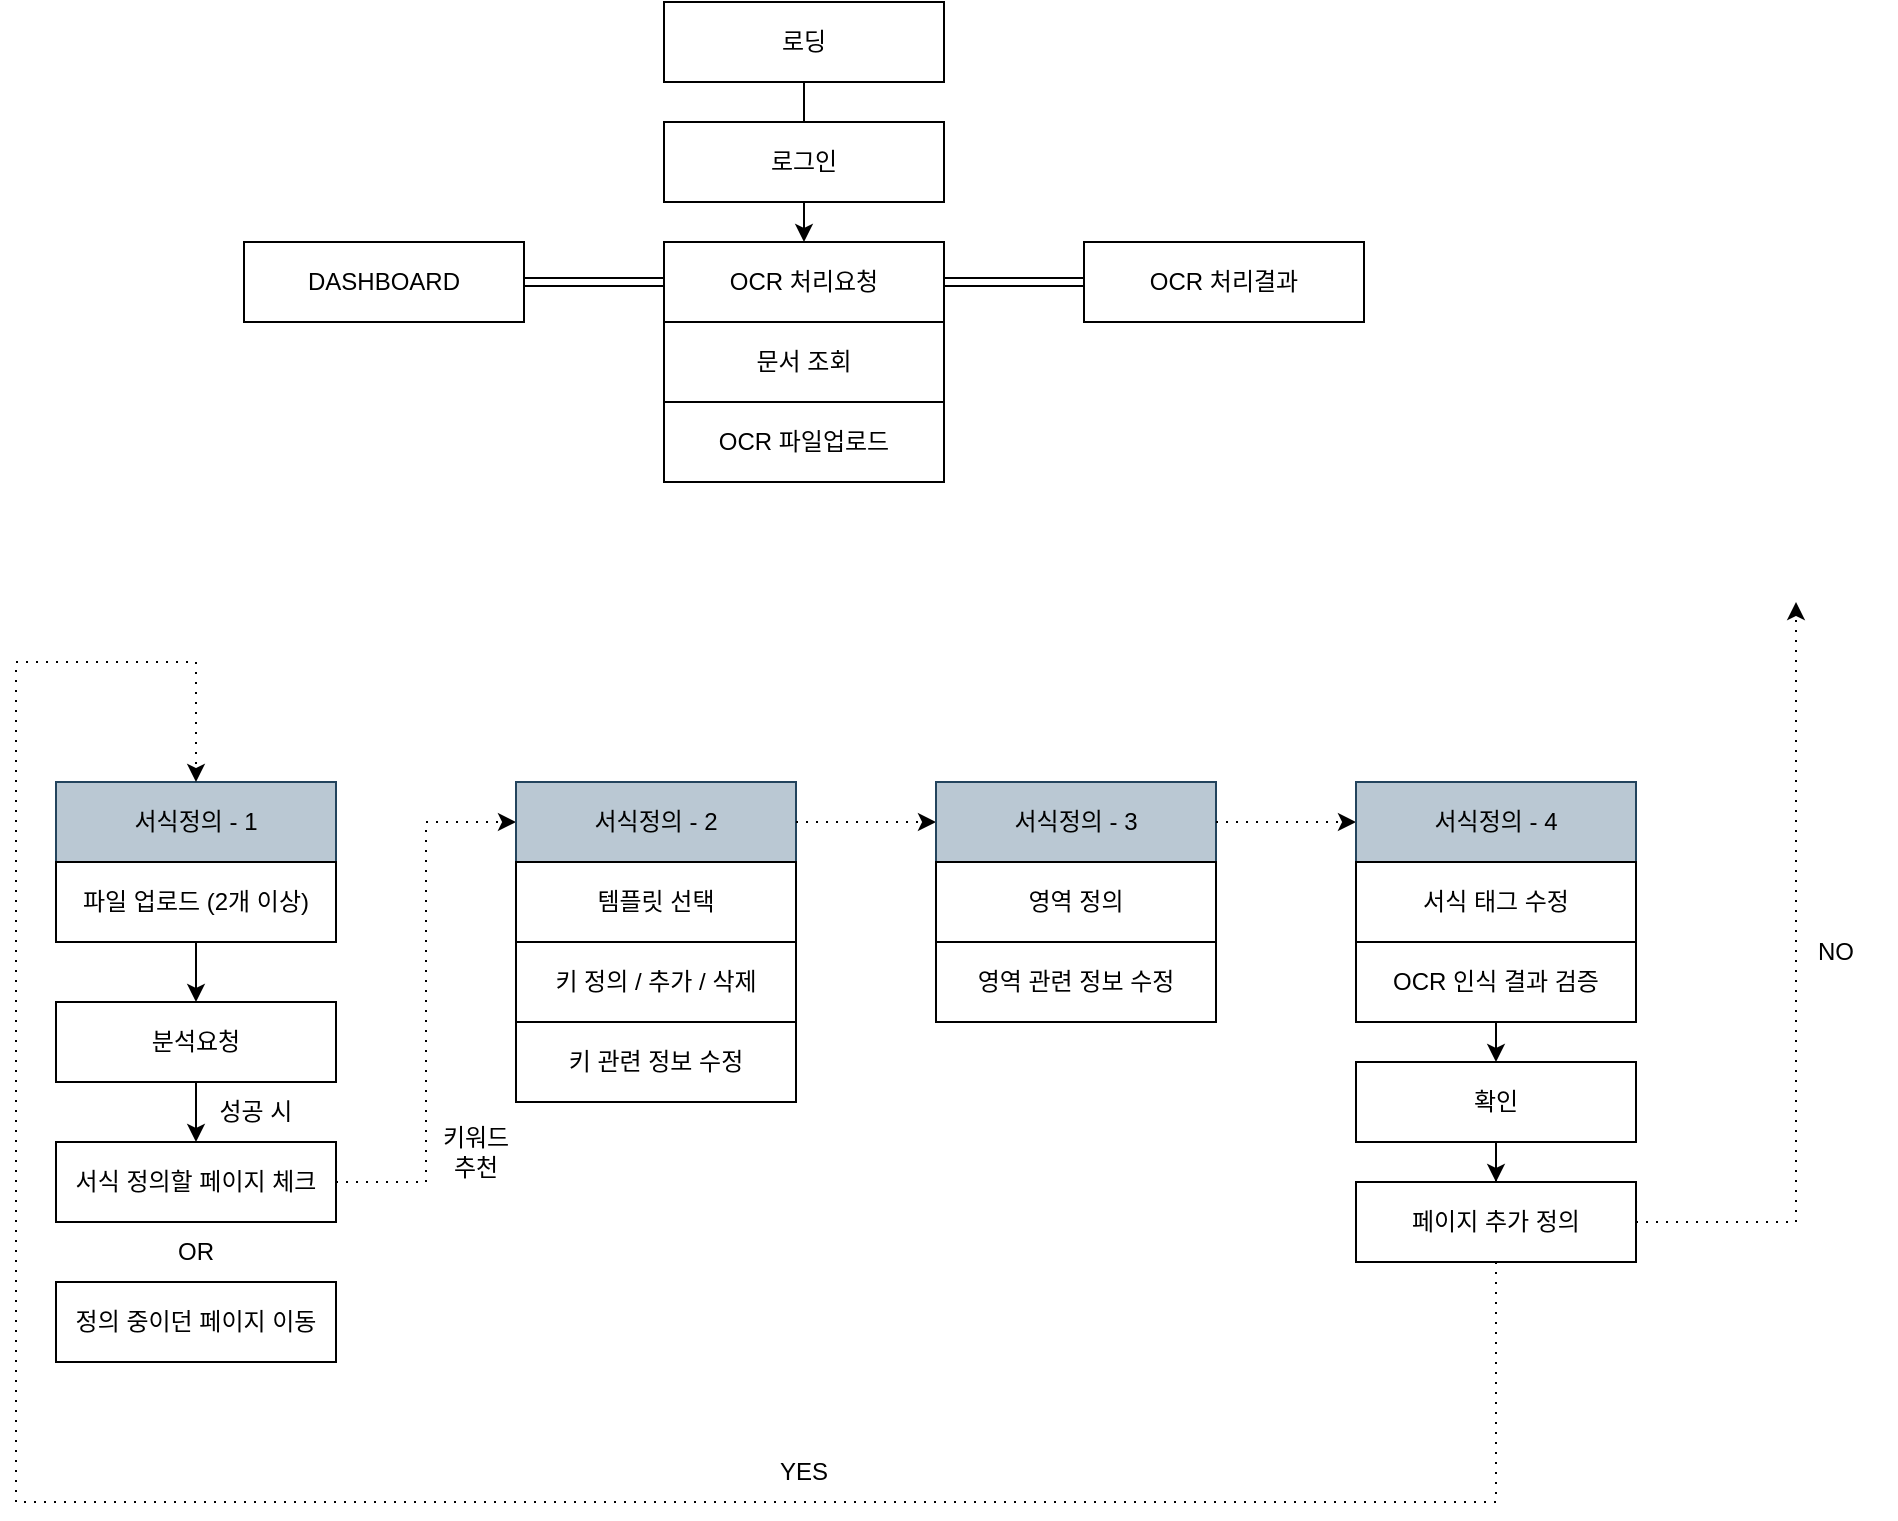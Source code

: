 <mxfile version="21.3.3" type="device">
  <diagram name="페이지-1" id="plPxCR7A4Ch7sflbCF2s">
    <mxGraphModel dx="1195" dy="1806" grid="1" gridSize="10" guides="1" tooltips="1" connect="1" arrows="1" fold="1" page="1" pageScale="1" pageWidth="827" pageHeight="1169" math="0" shadow="0">
      <root>
        <mxCell id="0" />
        <mxCell id="1" parent="0" />
        <mxCell id="CIPY2-EoG18A_BjdCyHG-23" value="" style="edgeStyle=orthogonalEdgeStyle;rounded=0;orthogonalLoop=1;jettySize=auto;html=1;" edge="1" parent="1" source="CIPY2-EoG18A_BjdCyHG-1" target="CIPY2-EoG18A_BjdCyHG-5">
          <mxGeometry relative="1" as="geometry" />
        </mxCell>
        <mxCell id="CIPY2-EoG18A_BjdCyHG-1" value="로딩" style="rounded=0;whiteSpace=wrap;html=1;" vertex="1" parent="1">
          <mxGeometry x="344" y="-1140" width="140" height="40" as="geometry" />
        </mxCell>
        <mxCell id="CIPY2-EoG18A_BjdCyHG-4" value="로그인" style="rounded=0;whiteSpace=wrap;html=1;" vertex="1" parent="1">
          <mxGeometry x="344" y="-1080" width="140" height="40" as="geometry" />
        </mxCell>
        <mxCell id="CIPY2-EoG18A_BjdCyHG-24" value="" style="edgeStyle=orthogonalEdgeStyle;rounded=0;orthogonalLoop=1;jettySize=auto;html=1;shape=link;" edge="1" parent="1" source="CIPY2-EoG18A_BjdCyHG-5" target="CIPY2-EoG18A_BjdCyHG-6">
          <mxGeometry relative="1" as="geometry" />
        </mxCell>
        <mxCell id="CIPY2-EoG18A_BjdCyHG-25" value="" style="edgeStyle=orthogonalEdgeStyle;rounded=0;orthogonalLoop=1;jettySize=auto;html=1;shape=link;" edge="1" parent="1" source="CIPY2-EoG18A_BjdCyHG-5" target="CIPY2-EoG18A_BjdCyHG-7">
          <mxGeometry relative="1" as="geometry" />
        </mxCell>
        <mxCell id="CIPY2-EoG18A_BjdCyHG-5" value="OCR 처리요청" style="rounded=0;whiteSpace=wrap;html=1;" vertex="1" parent="1">
          <mxGeometry x="344" y="-1020" width="140" height="40" as="geometry" />
        </mxCell>
        <mxCell id="CIPY2-EoG18A_BjdCyHG-6" value="DASHBOARD" style="rounded=0;whiteSpace=wrap;html=1;" vertex="1" parent="1">
          <mxGeometry x="134" y="-1020" width="140" height="40" as="geometry" />
        </mxCell>
        <mxCell id="CIPY2-EoG18A_BjdCyHG-7" value="OCR 처리결과" style="rounded=0;whiteSpace=wrap;html=1;" vertex="1" parent="1">
          <mxGeometry x="554" y="-1020" width="140" height="40" as="geometry" />
        </mxCell>
        <mxCell id="CIPY2-EoG18A_BjdCyHG-8" value="문서 조회" style="rounded=0;whiteSpace=wrap;html=1;" vertex="1" parent="1">
          <mxGeometry x="344" y="-980" width="140" height="40" as="geometry" />
        </mxCell>
        <mxCell id="CIPY2-EoG18A_BjdCyHG-9" value="OCR 파일업로드" style="rounded=0;whiteSpace=wrap;html=1;" vertex="1" parent="1">
          <mxGeometry x="344" y="-940" width="140" height="40" as="geometry" />
        </mxCell>
        <mxCell id="CIPY2-EoG18A_BjdCyHG-10" value="서식정의 - 1" style="rounded=0;whiteSpace=wrap;html=1;fillColor=#bac8d3;strokeColor=#23445d;" vertex="1" parent="1">
          <mxGeometry x="40" y="-750" width="140" height="40" as="geometry" />
        </mxCell>
        <mxCell id="CIPY2-EoG18A_BjdCyHG-11" value="파일 업로드 (2개 이상)" style="rounded=0;whiteSpace=wrap;html=1;" vertex="1" parent="1">
          <mxGeometry x="40" y="-710" width="140" height="40" as="geometry" />
        </mxCell>
        <mxCell id="CIPY2-EoG18A_BjdCyHG-12" value="분석요청" style="rounded=0;whiteSpace=wrap;html=1;" vertex="1" parent="1">
          <mxGeometry x="40" y="-640" width="140" height="40" as="geometry" />
        </mxCell>
        <mxCell id="CIPY2-EoG18A_BjdCyHG-13" value="서식 정의할 페이지 체크" style="rounded=0;whiteSpace=wrap;html=1;" vertex="1" parent="1">
          <mxGeometry x="40" y="-570" width="140" height="40" as="geometry" />
        </mxCell>
        <mxCell id="CIPY2-EoG18A_BjdCyHG-14" value="" style="endArrow=classic;html=1;rounded=0;exitX=0.5;exitY=1;exitDx=0;exitDy=0;entryX=0.5;entryY=0;entryDx=0;entryDy=0;" edge="1" parent="1" source="CIPY2-EoG18A_BjdCyHG-11" target="CIPY2-EoG18A_BjdCyHG-12">
          <mxGeometry width="50" height="50" relative="1" as="geometry">
            <mxPoint x="390" y="-750" as="sourcePoint" />
            <mxPoint x="440" y="-800" as="targetPoint" />
          </mxGeometry>
        </mxCell>
        <mxCell id="CIPY2-EoG18A_BjdCyHG-16" value="" style="endArrow=classic;html=1;rounded=0;exitX=0.5;exitY=1;exitDx=0;exitDy=0;entryX=0.5;entryY=0;entryDx=0;entryDy=0;" edge="1" parent="1" source="CIPY2-EoG18A_BjdCyHG-12" target="CIPY2-EoG18A_BjdCyHG-13">
          <mxGeometry width="50" height="50" relative="1" as="geometry">
            <mxPoint x="120" y="-660" as="sourcePoint" />
            <mxPoint x="120" y="-630" as="targetPoint" />
          </mxGeometry>
        </mxCell>
        <mxCell id="CIPY2-EoG18A_BjdCyHG-17" value="성공 시" style="text;html=1;strokeColor=none;fillColor=none;align=center;verticalAlign=middle;whiteSpace=wrap;rounded=0;" vertex="1" parent="1">
          <mxGeometry x="110" y="-600" width="60" height="30" as="geometry" />
        </mxCell>
        <mxCell id="CIPY2-EoG18A_BjdCyHG-29" value="" style="edgeStyle=orthogonalEdgeStyle;rounded=0;orthogonalLoop=1;jettySize=auto;html=1;entryX=0;entryY=0.5;entryDx=0;entryDy=0;exitX=1;exitY=0.5;exitDx=0;exitDy=0;dashed=1;dashPattern=1 4;" edge="1" parent="1" source="CIPY2-EoG18A_BjdCyHG-13" target="CIPY2-EoG18A_BjdCyHG-26">
          <mxGeometry relative="1" as="geometry">
            <mxPoint x="330" y="-480" as="targetPoint" />
          </mxGeometry>
        </mxCell>
        <mxCell id="CIPY2-EoG18A_BjdCyHG-21" value="정의 중이던 페이지 이동" style="rounded=0;whiteSpace=wrap;html=1;" vertex="1" parent="1">
          <mxGeometry x="40" y="-500" width="140" height="40" as="geometry" />
        </mxCell>
        <mxCell id="CIPY2-EoG18A_BjdCyHG-22" value="OR" style="text;html=1;strokeColor=none;fillColor=none;align=center;verticalAlign=middle;whiteSpace=wrap;rounded=0;" vertex="1" parent="1">
          <mxGeometry x="80" y="-530" width="60" height="30" as="geometry" />
        </mxCell>
        <mxCell id="CIPY2-EoG18A_BjdCyHG-26" value="서식정의 - 2" style="rounded=0;whiteSpace=wrap;html=1;fillColor=#bac8d3;strokeColor=#23445d;" vertex="1" parent="1">
          <mxGeometry x="270" y="-750" width="140" height="40" as="geometry" />
        </mxCell>
        <mxCell id="CIPY2-EoG18A_BjdCyHG-27" value="키 정의 / 추가 / 삭제" style="rounded=0;whiteSpace=wrap;html=1;" vertex="1" parent="1">
          <mxGeometry x="270" y="-670" width="140" height="40" as="geometry" />
        </mxCell>
        <mxCell id="CIPY2-EoG18A_BjdCyHG-32" value="키워드&lt;br&gt;추천" style="text;html=1;strokeColor=none;fillColor=none;align=center;verticalAlign=middle;whiteSpace=wrap;rounded=0;" vertex="1" parent="1">
          <mxGeometry x="220" y="-580" width="60" height="30" as="geometry" />
        </mxCell>
        <mxCell id="CIPY2-EoG18A_BjdCyHG-33" value="템플릿 선택" style="rounded=0;whiteSpace=wrap;html=1;" vertex="1" parent="1">
          <mxGeometry x="270" y="-710" width="140" height="40" as="geometry" />
        </mxCell>
        <mxCell id="CIPY2-EoG18A_BjdCyHG-34" value="키 관련 정보 수정" style="rounded=0;whiteSpace=wrap;html=1;" vertex="1" parent="1">
          <mxGeometry x="270" y="-630" width="140" height="40" as="geometry" />
        </mxCell>
        <mxCell id="CIPY2-EoG18A_BjdCyHG-35" value="" style="edgeStyle=orthogonalEdgeStyle;rounded=0;orthogonalLoop=1;jettySize=auto;html=1;exitX=1;exitY=0.5;exitDx=0;exitDy=0;dashed=1;dashPattern=1 4;entryX=0;entryY=0.5;entryDx=0;entryDy=0;" edge="1" parent="1" source="CIPY2-EoG18A_BjdCyHG-26" target="CIPY2-EoG18A_BjdCyHG-36">
          <mxGeometry relative="1" as="geometry">
            <mxPoint x="420" y="-725.5" as="sourcePoint" />
            <mxPoint x="490" y="-735.5" as="targetPoint" />
            <Array as="points">
              <mxPoint x="470" y="-730" />
              <mxPoint x="470" y="-730" />
            </Array>
          </mxGeometry>
        </mxCell>
        <mxCell id="CIPY2-EoG18A_BjdCyHG-36" value="서식정의 - 3" style="rounded=0;whiteSpace=wrap;html=1;fillColor=#bac8d3;strokeColor=#23445d;" vertex="1" parent="1">
          <mxGeometry x="480" y="-750" width="140" height="40" as="geometry" />
        </mxCell>
        <mxCell id="CIPY2-EoG18A_BjdCyHG-37" value="영역 정의" style="rounded=0;whiteSpace=wrap;html=1;" vertex="1" parent="1">
          <mxGeometry x="480" y="-710" width="140" height="40" as="geometry" />
        </mxCell>
        <mxCell id="CIPY2-EoG18A_BjdCyHG-38" value="영역 관련 정보 수정" style="rounded=0;whiteSpace=wrap;html=1;" vertex="1" parent="1">
          <mxGeometry x="480" y="-670" width="140" height="40" as="geometry" />
        </mxCell>
        <mxCell id="CIPY2-EoG18A_BjdCyHG-39" value="" style="edgeStyle=orthogonalEdgeStyle;rounded=0;orthogonalLoop=1;jettySize=auto;html=1;exitX=1;exitY=0.5;exitDx=0;exitDy=0;dashed=1;dashPattern=1 4;entryX=0;entryY=0.5;entryDx=0;entryDy=0;" edge="1" parent="1" target="CIPY2-EoG18A_BjdCyHG-40">
          <mxGeometry relative="1" as="geometry">
            <mxPoint x="620" y="-730" as="sourcePoint" />
            <mxPoint x="700" y="-735.5" as="targetPoint" />
            <Array as="points">
              <mxPoint x="680" y="-730" />
              <mxPoint x="680" y="-730" />
            </Array>
          </mxGeometry>
        </mxCell>
        <mxCell id="CIPY2-EoG18A_BjdCyHG-40" value="서식정의 - 4" style="rounded=0;whiteSpace=wrap;html=1;fillColor=#bac8d3;strokeColor=#23445d;" vertex="1" parent="1">
          <mxGeometry x="690" y="-750" width="140" height="40" as="geometry" />
        </mxCell>
        <mxCell id="CIPY2-EoG18A_BjdCyHG-41" value="서식 태그 수정" style="rounded=0;whiteSpace=wrap;html=1;" vertex="1" parent="1">
          <mxGeometry x="690" y="-710" width="140" height="40" as="geometry" />
        </mxCell>
        <mxCell id="CIPY2-EoG18A_BjdCyHG-42" value="OCR 인식 결과 검증" style="rounded=0;whiteSpace=wrap;html=1;" vertex="1" parent="1">
          <mxGeometry x="690" y="-670" width="140" height="40" as="geometry" />
        </mxCell>
        <mxCell id="CIPY2-EoG18A_BjdCyHG-46" style="edgeStyle=orthogonalEdgeStyle;rounded=0;orthogonalLoop=1;jettySize=auto;html=1;entryX=0.5;entryY=0;entryDx=0;entryDy=0;" edge="1" parent="1" source="CIPY2-EoG18A_BjdCyHG-43" target="CIPY2-EoG18A_BjdCyHG-45">
          <mxGeometry relative="1" as="geometry" />
        </mxCell>
        <mxCell id="CIPY2-EoG18A_BjdCyHG-43" value="확인" style="rounded=0;whiteSpace=wrap;html=1;" vertex="1" parent="1">
          <mxGeometry x="690" y="-610" width="140" height="40" as="geometry" />
        </mxCell>
        <mxCell id="CIPY2-EoG18A_BjdCyHG-44" value="" style="endArrow=classic;html=1;rounded=0;entryX=0.5;entryY=0;entryDx=0;entryDy=0;" edge="1" parent="1" target="CIPY2-EoG18A_BjdCyHG-43">
          <mxGeometry width="50" height="50" relative="1" as="geometry">
            <mxPoint x="760" y="-630" as="sourcePoint" />
            <mxPoint x="810" y="-680" as="targetPoint" />
          </mxGeometry>
        </mxCell>
        <mxCell id="CIPY2-EoG18A_BjdCyHG-45" value="페이지 추가 정의" style="rounded=0;whiteSpace=wrap;html=1;" vertex="1" parent="1">
          <mxGeometry x="690" y="-550" width="140" height="40" as="geometry" />
        </mxCell>
        <mxCell id="CIPY2-EoG18A_BjdCyHG-48" value="YES" style="text;html=1;strokeColor=none;fillColor=none;align=center;verticalAlign=middle;whiteSpace=wrap;rounded=0;" vertex="1" parent="1">
          <mxGeometry x="384" y="-420" width="60" height="30" as="geometry" />
        </mxCell>
        <mxCell id="CIPY2-EoG18A_BjdCyHG-49" value="" style="edgeStyle=orthogonalEdgeStyle;rounded=0;orthogonalLoop=1;jettySize=auto;html=1;exitX=0.5;exitY=1;exitDx=0;exitDy=0;dashed=1;dashPattern=1 4;entryX=0.5;entryY=0;entryDx=0;entryDy=0;" edge="1" parent="1" source="CIPY2-EoG18A_BjdCyHG-45" target="CIPY2-EoG18A_BjdCyHG-10">
          <mxGeometry relative="1" as="geometry">
            <mxPoint x="630" y="-720" as="sourcePoint" />
            <mxPoint x="700" y="-720" as="targetPoint" />
            <Array as="points">
              <mxPoint x="760" y="-390" />
              <mxPoint x="20" y="-390" />
              <mxPoint x="20" y="-810" />
              <mxPoint x="110" y="-810" />
            </Array>
          </mxGeometry>
        </mxCell>
        <mxCell id="CIPY2-EoG18A_BjdCyHG-50" value="" style="edgeStyle=orthogonalEdgeStyle;rounded=0;orthogonalLoop=1;jettySize=auto;html=1;exitX=0.5;exitY=1;exitDx=0;exitDy=0;dashed=1;dashPattern=1 4;" edge="1" parent="1" source="CIPY2-EoG18A_BjdCyHG-45">
          <mxGeometry relative="1" as="geometry">
            <mxPoint x="630" y="-720" as="sourcePoint" />
            <mxPoint x="910" y="-840" as="targetPoint" />
            <Array as="points">
              <mxPoint x="830" y="-510" />
              <mxPoint x="830" y="-530" />
              <mxPoint x="910" y="-530" />
              <mxPoint x="910" y="-840" />
            </Array>
          </mxGeometry>
        </mxCell>
        <mxCell id="CIPY2-EoG18A_BjdCyHG-51" value="NO" style="text;html=1;strokeColor=none;fillColor=none;align=center;verticalAlign=middle;whiteSpace=wrap;rounded=0;" vertex="1" parent="1">
          <mxGeometry x="900" y="-680" width="60" height="30" as="geometry" />
        </mxCell>
      </root>
    </mxGraphModel>
  </diagram>
</mxfile>
